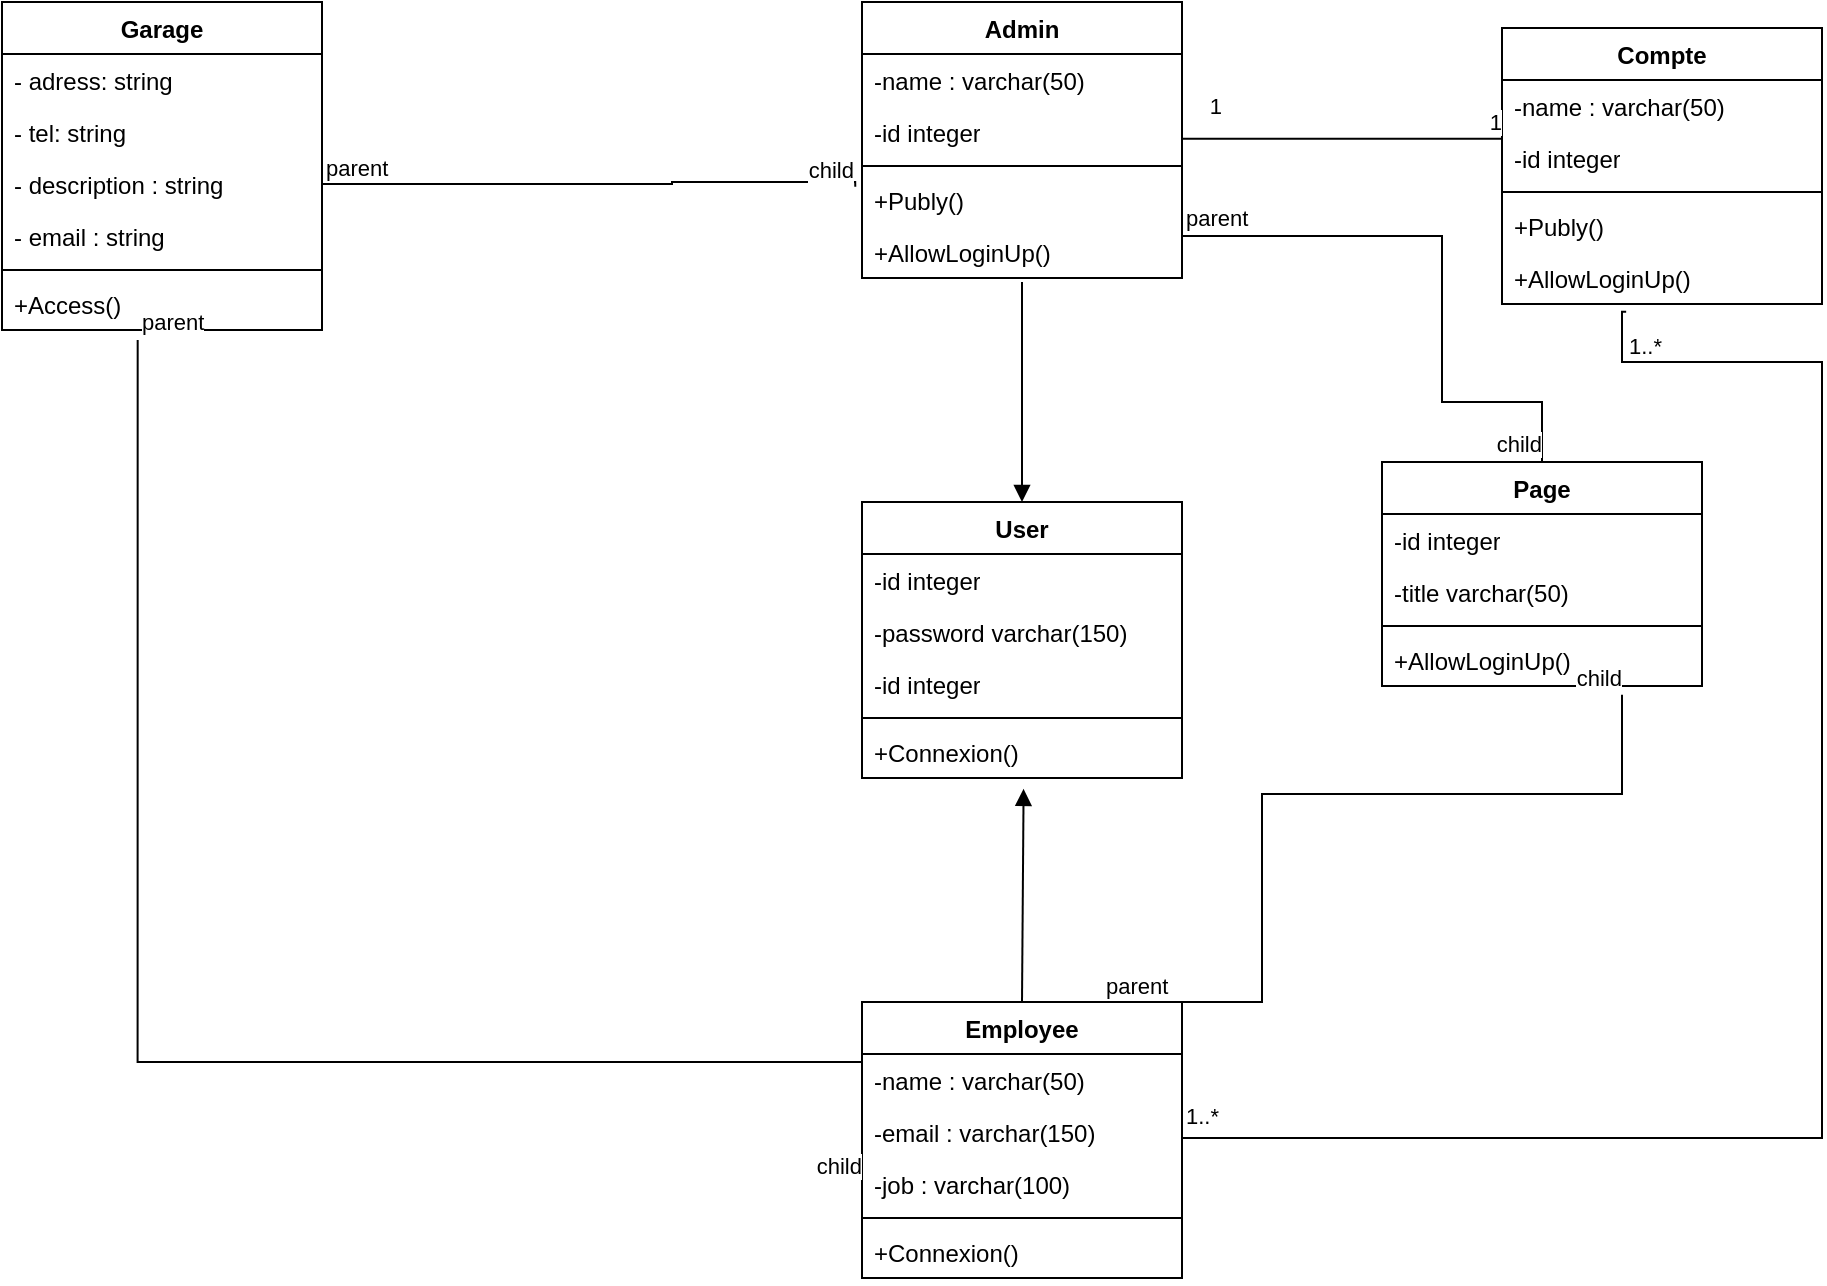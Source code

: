 <mxfile version="22.1.18" type="github">
  <diagram id="C5RBs43oDa-KdzZeNtuy" name="Page-1">
    <mxGraphModel dx="2120" dy="1422" grid="1" gridSize="10" guides="1" tooltips="1" connect="1" arrows="1" fold="1" page="1" pageScale="1" pageWidth="827" pageHeight="1169" math="0" shadow="0">
      <root>
        <mxCell id="WIyWlLk6GJQsqaUBKTNV-0" />
        <mxCell id="WIyWlLk6GJQsqaUBKTNV-1" parent="WIyWlLk6GJQsqaUBKTNV-0" />
        <mxCell id="dMY8z7Be8pMWdvQmeTjy-38" value="Garage" style="swimlane;fontStyle=1;align=center;verticalAlign=top;childLayout=stackLayout;horizontal=1;startSize=26;horizontalStack=0;resizeParent=1;resizeParentMax=0;resizeLast=0;collapsible=1;marginBottom=0;whiteSpace=wrap;html=1;" vertex="1" parent="WIyWlLk6GJQsqaUBKTNV-1">
          <mxGeometry x="130" y="30" width="160" height="164" as="geometry" />
        </mxCell>
        <mxCell id="dMY8z7Be8pMWdvQmeTjy-39" value="- adress: string" style="text;strokeColor=none;fillColor=none;align=left;verticalAlign=top;spacingLeft=4;spacingRight=4;overflow=hidden;rotatable=0;points=[[0,0.5],[1,0.5]];portConstraint=eastwest;whiteSpace=wrap;html=1;" vertex="1" parent="dMY8z7Be8pMWdvQmeTjy-38">
          <mxGeometry y="26" width="160" height="26" as="geometry" />
        </mxCell>
        <mxCell id="dMY8z7Be8pMWdvQmeTjy-42" value="- tel: string" style="text;strokeColor=none;fillColor=none;align=left;verticalAlign=top;spacingLeft=4;spacingRight=4;overflow=hidden;rotatable=0;points=[[0,0.5],[1,0.5]];portConstraint=eastwest;whiteSpace=wrap;html=1;" vertex="1" parent="dMY8z7Be8pMWdvQmeTjy-38">
          <mxGeometry y="52" width="160" height="26" as="geometry" />
        </mxCell>
        <mxCell id="dMY8z7Be8pMWdvQmeTjy-44" value="- description : string" style="text;strokeColor=none;fillColor=none;align=left;verticalAlign=top;spacingLeft=4;spacingRight=4;overflow=hidden;rotatable=0;points=[[0,0.5],[1,0.5]];portConstraint=eastwest;whiteSpace=wrap;html=1;" vertex="1" parent="dMY8z7Be8pMWdvQmeTjy-38">
          <mxGeometry y="78" width="160" height="26" as="geometry" />
        </mxCell>
        <mxCell id="dMY8z7Be8pMWdvQmeTjy-43" value="- email : string" style="text;strokeColor=none;fillColor=none;align=left;verticalAlign=top;spacingLeft=4;spacingRight=4;overflow=hidden;rotatable=0;points=[[0,0.5],[1,0.5]];portConstraint=eastwest;whiteSpace=wrap;html=1;" vertex="1" parent="dMY8z7Be8pMWdvQmeTjy-38">
          <mxGeometry y="104" width="160" height="26" as="geometry" />
        </mxCell>
        <mxCell id="dMY8z7Be8pMWdvQmeTjy-40" value="" style="line;strokeWidth=1;fillColor=none;align=left;verticalAlign=middle;spacingTop=-1;spacingLeft=3;spacingRight=3;rotatable=0;labelPosition=right;points=[];portConstraint=eastwest;strokeColor=inherit;" vertex="1" parent="dMY8z7Be8pMWdvQmeTjy-38">
          <mxGeometry y="130" width="160" height="8" as="geometry" />
        </mxCell>
        <mxCell id="dMY8z7Be8pMWdvQmeTjy-41" value="+Access()" style="text;strokeColor=none;fillColor=none;align=left;verticalAlign=top;spacingLeft=4;spacingRight=4;overflow=hidden;rotatable=0;points=[[0,0.5],[1,0.5]];portConstraint=eastwest;whiteSpace=wrap;html=1;" vertex="1" parent="dMY8z7Be8pMWdvQmeTjy-38">
          <mxGeometry y="138" width="160" height="26" as="geometry" />
        </mxCell>
        <mxCell id="dMY8z7Be8pMWdvQmeTjy-47" value="User" style="swimlane;fontStyle=1;align=center;verticalAlign=top;childLayout=stackLayout;horizontal=1;startSize=26;horizontalStack=0;resizeParent=1;resizeParentMax=0;resizeLast=0;collapsible=1;marginBottom=0;whiteSpace=wrap;html=1;" vertex="1" parent="WIyWlLk6GJQsqaUBKTNV-1">
          <mxGeometry x="560" y="280" width="160" height="138" as="geometry" />
        </mxCell>
        <mxCell id="dMY8z7Be8pMWdvQmeTjy-48" value="-id integer" style="text;strokeColor=none;fillColor=none;align=left;verticalAlign=top;spacingLeft=4;spacingRight=4;overflow=hidden;rotatable=0;points=[[0,0.5],[1,0.5]];portConstraint=eastwest;whiteSpace=wrap;html=1;" vertex="1" parent="dMY8z7Be8pMWdvQmeTjy-47">
          <mxGeometry y="26" width="160" height="26" as="geometry" />
        </mxCell>
        <mxCell id="dMY8z7Be8pMWdvQmeTjy-51" value="-password varchar(150)" style="text;strokeColor=none;fillColor=none;align=left;verticalAlign=top;spacingLeft=4;spacingRight=4;overflow=hidden;rotatable=0;points=[[0,0.5],[1,0.5]];portConstraint=eastwest;whiteSpace=wrap;html=1;" vertex="1" parent="dMY8z7Be8pMWdvQmeTjy-47">
          <mxGeometry y="52" width="160" height="26" as="geometry" />
        </mxCell>
        <mxCell id="dMY8z7Be8pMWdvQmeTjy-53" value="-id integer" style="text;strokeColor=none;fillColor=none;align=left;verticalAlign=top;spacingLeft=4;spacingRight=4;overflow=hidden;rotatable=0;points=[[0,0.5],[1,0.5]];portConstraint=eastwest;whiteSpace=wrap;html=1;" vertex="1" parent="dMY8z7Be8pMWdvQmeTjy-47">
          <mxGeometry y="78" width="160" height="26" as="geometry" />
        </mxCell>
        <mxCell id="dMY8z7Be8pMWdvQmeTjy-49" value="" style="line;strokeWidth=1;fillColor=none;align=left;verticalAlign=middle;spacingTop=-1;spacingLeft=3;spacingRight=3;rotatable=0;labelPosition=right;points=[];portConstraint=eastwest;strokeColor=inherit;" vertex="1" parent="dMY8z7Be8pMWdvQmeTjy-47">
          <mxGeometry y="104" width="160" height="8" as="geometry" />
        </mxCell>
        <mxCell id="dMY8z7Be8pMWdvQmeTjy-50" value="+Connexion()" style="text;strokeColor=none;fillColor=none;align=left;verticalAlign=top;spacingLeft=4;spacingRight=4;overflow=hidden;rotatable=0;points=[[0,0.5],[1,0.5]];portConstraint=eastwest;whiteSpace=wrap;html=1;" vertex="1" parent="dMY8z7Be8pMWdvQmeTjy-47">
          <mxGeometry y="112" width="160" height="26" as="geometry" />
        </mxCell>
        <mxCell id="dMY8z7Be8pMWdvQmeTjy-54" value="Employee" style="swimlane;fontStyle=1;align=center;verticalAlign=top;childLayout=stackLayout;horizontal=1;startSize=26;horizontalStack=0;resizeParent=1;resizeParentMax=0;resizeLast=0;collapsible=1;marginBottom=0;whiteSpace=wrap;html=1;" vertex="1" parent="WIyWlLk6GJQsqaUBKTNV-1">
          <mxGeometry x="560" y="530" width="160" height="138" as="geometry" />
        </mxCell>
        <mxCell id="dMY8z7Be8pMWdvQmeTjy-55" value="-name : varchar(50)" style="text;strokeColor=none;fillColor=none;align=left;verticalAlign=top;spacingLeft=4;spacingRight=4;overflow=hidden;rotatable=0;points=[[0,0.5],[1,0.5]];portConstraint=eastwest;whiteSpace=wrap;html=1;" vertex="1" parent="dMY8z7Be8pMWdvQmeTjy-54">
          <mxGeometry y="26" width="160" height="26" as="geometry" />
        </mxCell>
        <mxCell id="dMY8z7Be8pMWdvQmeTjy-56" value="-email : varchar(150)" style="text;strokeColor=none;fillColor=none;align=left;verticalAlign=top;spacingLeft=4;spacingRight=4;overflow=hidden;rotatable=0;points=[[0,0.5],[1,0.5]];portConstraint=eastwest;whiteSpace=wrap;html=1;" vertex="1" parent="dMY8z7Be8pMWdvQmeTjy-54">
          <mxGeometry y="52" width="160" height="26" as="geometry" />
        </mxCell>
        <mxCell id="dMY8z7Be8pMWdvQmeTjy-57" value="-job : varchar(100)" style="text;strokeColor=none;fillColor=none;align=left;verticalAlign=top;spacingLeft=4;spacingRight=4;overflow=hidden;rotatable=0;points=[[0,0.5],[1,0.5]];portConstraint=eastwest;whiteSpace=wrap;html=1;" vertex="1" parent="dMY8z7Be8pMWdvQmeTjy-54">
          <mxGeometry y="78" width="160" height="26" as="geometry" />
        </mxCell>
        <mxCell id="dMY8z7Be8pMWdvQmeTjy-59" value="" style="line;strokeWidth=1;fillColor=none;align=left;verticalAlign=middle;spacingTop=-1;spacingLeft=3;spacingRight=3;rotatable=0;labelPosition=right;points=[];portConstraint=eastwest;strokeColor=inherit;" vertex="1" parent="dMY8z7Be8pMWdvQmeTjy-54">
          <mxGeometry y="104" width="160" height="8" as="geometry" />
        </mxCell>
        <mxCell id="dMY8z7Be8pMWdvQmeTjy-60" value="+Connexion()" style="text;strokeColor=none;fillColor=none;align=left;verticalAlign=top;spacingLeft=4;spacingRight=4;overflow=hidden;rotatable=0;points=[[0,0.5],[1,0.5]];portConstraint=eastwest;whiteSpace=wrap;html=1;" vertex="1" parent="dMY8z7Be8pMWdvQmeTjy-54">
          <mxGeometry y="112" width="160" height="26" as="geometry" />
        </mxCell>
        <mxCell id="dMY8z7Be8pMWdvQmeTjy-61" value="Admin" style="swimlane;fontStyle=1;align=center;verticalAlign=top;childLayout=stackLayout;horizontal=1;startSize=26;horizontalStack=0;resizeParent=1;resizeParentMax=0;resizeLast=0;collapsible=1;marginBottom=0;whiteSpace=wrap;html=1;" vertex="1" parent="WIyWlLk6GJQsqaUBKTNV-1">
          <mxGeometry x="560" y="30" width="160" height="138" as="geometry" />
        </mxCell>
        <mxCell id="dMY8z7Be8pMWdvQmeTjy-62" value="-name : varchar(50)" style="text;strokeColor=none;fillColor=none;align=left;verticalAlign=top;spacingLeft=4;spacingRight=4;overflow=hidden;rotatable=0;points=[[0,0.5],[1,0.5]];portConstraint=eastwest;whiteSpace=wrap;html=1;" vertex="1" parent="dMY8z7Be8pMWdvQmeTjy-61">
          <mxGeometry y="26" width="160" height="26" as="geometry" />
        </mxCell>
        <mxCell id="dMY8z7Be8pMWdvQmeTjy-65" value="-id integer" style="text;strokeColor=none;fillColor=none;align=left;verticalAlign=top;spacingLeft=4;spacingRight=4;overflow=hidden;rotatable=0;points=[[0,0.5],[1,0.5]];portConstraint=eastwest;whiteSpace=wrap;html=1;" vertex="1" parent="dMY8z7Be8pMWdvQmeTjy-61">
          <mxGeometry y="52" width="160" height="26" as="geometry" />
        </mxCell>
        <mxCell id="dMY8z7Be8pMWdvQmeTjy-66" value="" style="line;strokeWidth=1;fillColor=none;align=left;verticalAlign=middle;spacingTop=-1;spacingLeft=3;spacingRight=3;rotatable=0;labelPosition=right;points=[];portConstraint=eastwest;strokeColor=inherit;" vertex="1" parent="dMY8z7Be8pMWdvQmeTjy-61">
          <mxGeometry y="78" width="160" height="8" as="geometry" />
        </mxCell>
        <mxCell id="dMY8z7Be8pMWdvQmeTjy-69" value="+Publy()" style="text;strokeColor=none;fillColor=none;align=left;verticalAlign=top;spacingLeft=4;spacingRight=4;overflow=hidden;rotatable=0;points=[[0,0.5],[1,0.5]];portConstraint=eastwest;whiteSpace=wrap;html=1;" vertex="1" parent="dMY8z7Be8pMWdvQmeTjy-61">
          <mxGeometry y="86" width="160" height="26" as="geometry" />
        </mxCell>
        <mxCell id="dMY8z7Be8pMWdvQmeTjy-67" value="+AllowLoginUp()" style="text;strokeColor=none;fillColor=none;align=left;verticalAlign=top;spacingLeft=4;spacingRight=4;overflow=hidden;rotatable=0;points=[[0,0.5],[1,0.5]];portConstraint=eastwest;whiteSpace=wrap;html=1;" vertex="1" parent="dMY8z7Be8pMWdvQmeTjy-61">
          <mxGeometry y="112" width="160" height="26" as="geometry" />
        </mxCell>
        <mxCell id="dMY8z7Be8pMWdvQmeTjy-70" value="" style="html=1;verticalAlign=bottom;endArrow=block;curved=0;rounded=0;exitX=0.5;exitY=0;exitDx=0;exitDy=0;entryX=0.505;entryY=1.209;entryDx=0;entryDy=0;entryPerimeter=0;" edge="1" parent="WIyWlLk6GJQsqaUBKTNV-1" source="dMY8z7Be8pMWdvQmeTjy-54" target="dMY8z7Be8pMWdvQmeTjy-50">
          <mxGeometry width="80" relative="1" as="geometry">
            <mxPoint x="730" y="320" as="sourcePoint" />
            <mxPoint x="810" y="320" as="targetPoint" />
          </mxGeometry>
        </mxCell>
        <mxCell id="dMY8z7Be8pMWdvQmeTjy-71" value="" style="html=1;verticalAlign=bottom;endArrow=block;curved=0;rounded=0;entryX=0.5;entryY=0;entryDx=0;entryDy=0;" edge="1" parent="WIyWlLk6GJQsqaUBKTNV-1" target="dMY8z7Be8pMWdvQmeTjy-47">
          <mxGeometry width="80" relative="1" as="geometry">
            <mxPoint x="640" y="170" as="sourcePoint" />
            <mxPoint x="640.44" y="168" as="targetPoint" />
          </mxGeometry>
        </mxCell>
        <mxCell id="dMY8z7Be8pMWdvQmeTjy-87" value="" style="endArrow=none;html=1;edgeStyle=orthogonalEdgeStyle;rounded=0;exitX=1;exitY=0.5;exitDx=0;exitDy=0;entryX=-0.021;entryY=0.244;entryDx=0;entryDy=0;entryPerimeter=0;" edge="1" parent="WIyWlLk6GJQsqaUBKTNV-1" source="dMY8z7Be8pMWdvQmeTjy-44" target="dMY8z7Be8pMWdvQmeTjy-69">
          <mxGeometry relative="1" as="geometry">
            <mxPoint x="360" y="330" as="sourcePoint" />
            <mxPoint x="520" y="330" as="targetPoint" />
            <Array as="points">
              <mxPoint x="465" y="121" />
              <mxPoint x="557" y="120" />
            </Array>
          </mxGeometry>
        </mxCell>
        <mxCell id="dMY8z7Be8pMWdvQmeTjy-88" value="parent" style="edgeLabel;resizable=0;html=1;align=left;verticalAlign=bottom;" connectable="0" vertex="1" parent="dMY8z7Be8pMWdvQmeTjy-87">
          <mxGeometry x="-1" relative="1" as="geometry" />
        </mxCell>
        <mxCell id="dMY8z7Be8pMWdvQmeTjy-89" value="child" style="edgeLabel;resizable=0;html=1;align=right;verticalAlign=bottom;" connectable="0" vertex="1" parent="dMY8z7Be8pMWdvQmeTjy-87">
          <mxGeometry x="1" relative="1" as="geometry" />
        </mxCell>
        <mxCell id="dMY8z7Be8pMWdvQmeTjy-93" value="" style="endArrow=none;html=1;edgeStyle=orthogonalEdgeStyle;rounded=0;exitX=0.424;exitY=1.192;exitDx=0;exitDy=0;exitPerimeter=0;entryX=0;entryY=0.5;entryDx=0;entryDy=0;" edge="1" parent="WIyWlLk6GJQsqaUBKTNV-1" source="dMY8z7Be8pMWdvQmeTjy-41" target="dMY8z7Be8pMWdvQmeTjy-57">
          <mxGeometry relative="1" as="geometry">
            <mxPoint x="360" y="330" as="sourcePoint" />
            <mxPoint x="530" y="420" as="targetPoint" />
            <Array as="points">
              <mxPoint x="198" y="560" />
              <mxPoint x="560" y="560" />
            </Array>
          </mxGeometry>
        </mxCell>
        <mxCell id="dMY8z7Be8pMWdvQmeTjy-94" value="parent" style="edgeLabel;resizable=0;html=1;align=left;verticalAlign=bottom;" connectable="0" vertex="1" parent="dMY8z7Be8pMWdvQmeTjy-93">
          <mxGeometry x="-1" relative="1" as="geometry" />
        </mxCell>
        <mxCell id="dMY8z7Be8pMWdvQmeTjy-95" value="child" style="edgeLabel;resizable=0;html=1;align=right;verticalAlign=bottom;" connectable="0" vertex="1" parent="dMY8z7Be8pMWdvQmeTjy-93">
          <mxGeometry x="1" relative="1" as="geometry" />
        </mxCell>
        <mxCell id="dMY8z7Be8pMWdvQmeTjy-102" value="Compte" style="swimlane;fontStyle=1;align=center;verticalAlign=top;childLayout=stackLayout;horizontal=1;startSize=26;horizontalStack=0;resizeParent=1;resizeParentMax=0;resizeLast=0;collapsible=1;marginBottom=0;whiteSpace=wrap;html=1;" vertex="1" parent="WIyWlLk6GJQsqaUBKTNV-1">
          <mxGeometry x="880" y="43" width="160" height="138" as="geometry" />
        </mxCell>
        <mxCell id="dMY8z7Be8pMWdvQmeTjy-103" value="-name : varchar(50)" style="text;strokeColor=none;fillColor=none;align=left;verticalAlign=top;spacingLeft=4;spacingRight=4;overflow=hidden;rotatable=0;points=[[0,0.5],[1,0.5]];portConstraint=eastwest;whiteSpace=wrap;html=1;" vertex="1" parent="dMY8z7Be8pMWdvQmeTjy-102">
          <mxGeometry y="26" width="160" height="26" as="geometry" />
        </mxCell>
        <mxCell id="dMY8z7Be8pMWdvQmeTjy-104" value="-id integer" style="text;strokeColor=none;fillColor=none;align=left;verticalAlign=top;spacingLeft=4;spacingRight=4;overflow=hidden;rotatable=0;points=[[0,0.5],[1,0.5]];portConstraint=eastwest;whiteSpace=wrap;html=1;" vertex="1" parent="dMY8z7Be8pMWdvQmeTjy-102">
          <mxGeometry y="52" width="160" height="26" as="geometry" />
        </mxCell>
        <mxCell id="dMY8z7Be8pMWdvQmeTjy-105" value="" style="line;strokeWidth=1;fillColor=none;align=left;verticalAlign=middle;spacingTop=-1;spacingLeft=3;spacingRight=3;rotatable=0;labelPosition=right;points=[];portConstraint=eastwest;strokeColor=inherit;" vertex="1" parent="dMY8z7Be8pMWdvQmeTjy-102">
          <mxGeometry y="78" width="160" height="8" as="geometry" />
        </mxCell>
        <mxCell id="dMY8z7Be8pMWdvQmeTjy-106" value="+Publy()" style="text;strokeColor=none;fillColor=none;align=left;verticalAlign=top;spacingLeft=4;spacingRight=4;overflow=hidden;rotatable=0;points=[[0,0.5],[1,0.5]];portConstraint=eastwest;whiteSpace=wrap;html=1;" vertex="1" parent="dMY8z7Be8pMWdvQmeTjy-102">
          <mxGeometry y="86" width="160" height="26" as="geometry" />
        </mxCell>
        <mxCell id="dMY8z7Be8pMWdvQmeTjy-107" value="+AllowLoginUp()" style="text;strokeColor=none;fillColor=none;align=left;verticalAlign=top;spacingLeft=4;spacingRight=4;overflow=hidden;rotatable=0;points=[[0,0.5],[1,0.5]];portConstraint=eastwest;whiteSpace=wrap;html=1;" vertex="1" parent="dMY8z7Be8pMWdvQmeTjy-102">
          <mxGeometry y="112" width="160" height="26" as="geometry" />
        </mxCell>
        <mxCell id="dMY8z7Be8pMWdvQmeTjy-108" value="Page" style="swimlane;fontStyle=1;align=center;verticalAlign=top;childLayout=stackLayout;horizontal=1;startSize=26;horizontalStack=0;resizeParent=1;resizeParentMax=0;resizeLast=0;collapsible=1;marginBottom=0;whiteSpace=wrap;html=1;" vertex="1" parent="WIyWlLk6GJQsqaUBKTNV-1">
          <mxGeometry x="820" y="260" width="160" height="112" as="geometry" />
        </mxCell>
        <mxCell id="dMY8z7Be8pMWdvQmeTjy-110" value="-id integer" style="text;strokeColor=none;fillColor=none;align=left;verticalAlign=top;spacingLeft=4;spacingRight=4;overflow=hidden;rotatable=0;points=[[0,0.5],[1,0.5]];portConstraint=eastwest;whiteSpace=wrap;html=1;" vertex="1" parent="dMY8z7Be8pMWdvQmeTjy-108">
          <mxGeometry y="26" width="160" height="26" as="geometry" />
        </mxCell>
        <mxCell id="dMY8z7Be8pMWdvQmeTjy-114" value="-title varchar(50)" style="text;strokeColor=none;fillColor=none;align=left;verticalAlign=top;spacingLeft=4;spacingRight=4;overflow=hidden;rotatable=0;points=[[0,0.5],[1,0.5]];portConstraint=eastwest;whiteSpace=wrap;html=1;" vertex="1" parent="dMY8z7Be8pMWdvQmeTjy-108">
          <mxGeometry y="52" width="160" height="26" as="geometry" />
        </mxCell>
        <mxCell id="dMY8z7Be8pMWdvQmeTjy-111" value="" style="line;strokeWidth=1;fillColor=none;align=left;verticalAlign=middle;spacingTop=-1;spacingLeft=3;spacingRight=3;rotatable=0;labelPosition=right;points=[];portConstraint=eastwest;strokeColor=inherit;" vertex="1" parent="dMY8z7Be8pMWdvQmeTjy-108">
          <mxGeometry y="78" width="160" height="8" as="geometry" />
        </mxCell>
        <mxCell id="dMY8z7Be8pMWdvQmeTjy-113" value="+AllowLoginUp()" style="text;strokeColor=none;fillColor=none;align=left;verticalAlign=top;spacingLeft=4;spacingRight=4;overflow=hidden;rotatable=0;points=[[0,0.5],[1,0.5]];portConstraint=eastwest;whiteSpace=wrap;html=1;" vertex="1" parent="dMY8z7Be8pMWdvQmeTjy-108">
          <mxGeometry y="86" width="160" height="26" as="geometry" />
        </mxCell>
        <mxCell id="dMY8z7Be8pMWdvQmeTjy-115" value="" style="endArrow=none;html=1;edgeStyle=orthogonalEdgeStyle;rounded=0;" edge="1" parent="WIyWlLk6GJQsqaUBKTNV-1">
          <mxGeometry relative="1" as="geometry">
            <mxPoint x="720" y="98.33" as="sourcePoint" />
            <mxPoint x="880" y="98.33" as="targetPoint" />
          </mxGeometry>
        </mxCell>
        <mxCell id="dMY8z7Be8pMWdvQmeTjy-117" value="1" style="edgeLabel;resizable=0;html=1;align=right;verticalAlign=bottom;" connectable="0" vertex="1" parent="dMY8z7Be8pMWdvQmeTjy-115">
          <mxGeometry x="1" relative="1" as="geometry">
            <mxPoint as="offset" />
          </mxGeometry>
        </mxCell>
        <mxCell id="dMY8z7Be8pMWdvQmeTjy-118" value="" style="endArrow=none;html=1;edgeStyle=orthogonalEdgeStyle;rounded=0;exitX=1;exitY=0.5;exitDx=0;exitDy=0;entryX=0.388;entryY=1.151;entryDx=0;entryDy=0;entryPerimeter=0;" edge="1" parent="WIyWlLk6GJQsqaUBKTNV-1" source="dMY8z7Be8pMWdvQmeTjy-56" target="dMY8z7Be8pMWdvQmeTjy-107">
          <mxGeometry relative="1" as="geometry">
            <mxPoint x="790" y="598" as="sourcePoint" />
            <mxPoint x="940" y="200" as="targetPoint" />
            <Array as="points">
              <mxPoint x="720" y="598" />
              <mxPoint x="1040" y="598" />
              <mxPoint x="1040" y="210" />
              <mxPoint x="940" y="210" />
              <mxPoint x="940" y="185" />
            </Array>
          </mxGeometry>
        </mxCell>
        <mxCell id="dMY8z7Be8pMWdvQmeTjy-119" value="1..*" style="edgeLabel;resizable=0;html=1;align=left;verticalAlign=bottom;" connectable="0" vertex="1" parent="dMY8z7Be8pMWdvQmeTjy-118">
          <mxGeometry x="-1" relative="1" as="geometry" />
        </mxCell>
        <mxCell id="dMY8z7Be8pMWdvQmeTjy-124" value="1" style="edgeLabel;resizable=0;html=1;align=right;verticalAlign=bottom;" connectable="0" vertex="1" parent="WIyWlLk6GJQsqaUBKTNV-1">
          <mxGeometry x="740" y="90.0" as="geometry" />
        </mxCell>
        <mxCell id="dMY8z7Be8pMWdvQmeTjy-125" value="1..*" style="edgeLabel;resizable=0;html=1;align=right;verticalAlign=bottom;" connectable="0" vertex="1" parent="WIyWlLk6GJQsqaUBKTNV-1">
          <mxGeometry x="960" y="210.0" as="geometry" />
        </mxCell>
        <mxCell id="dMY8z7Be8pMWdvQmeTjy-136" value="" style="endArrow=none;html=1;edgeStyle=orthogonalEdgeStyle;rounded=0;entryX=0.5;entryY=0;entryDx=0;entryDy=0;exitX=1;exitY=0.192;exitDx=0;exitDy=0;exitPerimeter=0;" edge="1" parent="WIyWlLk6GJQsqaUBKTNV-1" source="dMY8z7Be8pMWdvQmeTjy-67" target="dMY8z7Be8pMWdvQmeTjy-108">
          <mxGeometry relative="1" as="geometry">
            <mxPoint x="830" y="320" as="sourcePoint" />
            <mxPoint x="990" y="320" as="targetPoint" />
            <Array as="points">
              <mxPoint x="850" y="147" />
              <mxPoint x="850" y="230" />
              <mxPoint x="900" y="230" />
            </Array>
          </mxGeometry>
        </mxCell>
        <mxCell id="dMY8z7Be8pMWdvQmeTjy-137" value="parent" style="edgeLabel;resizable=0;html=1;align=left;verticalAlign=bottom;" connectable="0" vertex="1" parent="dMY8z7Be8pMWdvQmeTjy-136">
          <mxGeometry x="-1" relative="1" as="geometry" />
        </mxCell>
        <mxCell id="dMY8z7Be8pMWdvQmeTjy-138" value="child" style="edgeLabel;resizable=0;html=1;align=right;verticalAlign=bottom;" connectable="0" vertex="1" parent="dMY8z7Be8pMWdvQmeTjy-136">
          <mxGeometry x="1" relative="1" as="geometry" />
        </mxCell>
        <mxCell id="dMY8z7Be8pMWdvQmeTjy-139" value="" style="endArrow=none;html=1;edgeStyle=orthogonalEdgeStyle;rounded=0;exitX=0.75;exitY=0;exitDx=0;exitDy=0;entryX=0.75;entryY=1.167;entryDx=0;entryDy=0;entryPerimeter=0;" edge="1" parent="WIyWlLk6GJQsqaUBKTNV-1" source="dMY8z7Be8pMWdvQmeTjy-54" target="dMY8z7Be8pMWdvQmeTjy-113">
          <mxGeometry relative="1" as="geometry">
            <mxPoint x="830" y="320" as="sourcePoint" />
            <mxPoint x="990" y="320" as="targetPoint" />
            <Array as="points">
              <mxPoint x="760" y="530" />
              <mxPoint x="760" y="426" />
              <mxPoint x="940" y="426" />
            </Array>
          </mxGeometry>
        </mxCell>
        <mxCell id="dMY8z7Be8pMWdvQmeTjy-140" value="parent" style="edgeLabel;resizable=0;html=1;align=left;verticalAlign=bottom;" connectable="0" vertex="1" parent="dMY8z7Be8pMWdvQmeTjy-139">
          <mxGeometry x="-1" relative="1" as="geometry" />
        </mxCell>
        <mxCell id="dMY8z7Be8pMWdvQmeTjy-141" value="child" style="edgeLabel;resizable=0;html=1;align=right;verticalAlign=bottom;" connectable="0" vertex="1" parent="dMY8z7Be8pMWdvQmeTjy-139">
          <mxGeometry x="1" relative="1" as="geometry" />
        </mxCell>
      </root>
    </mxGraphModel>
  </diagram>
</mxfile>
